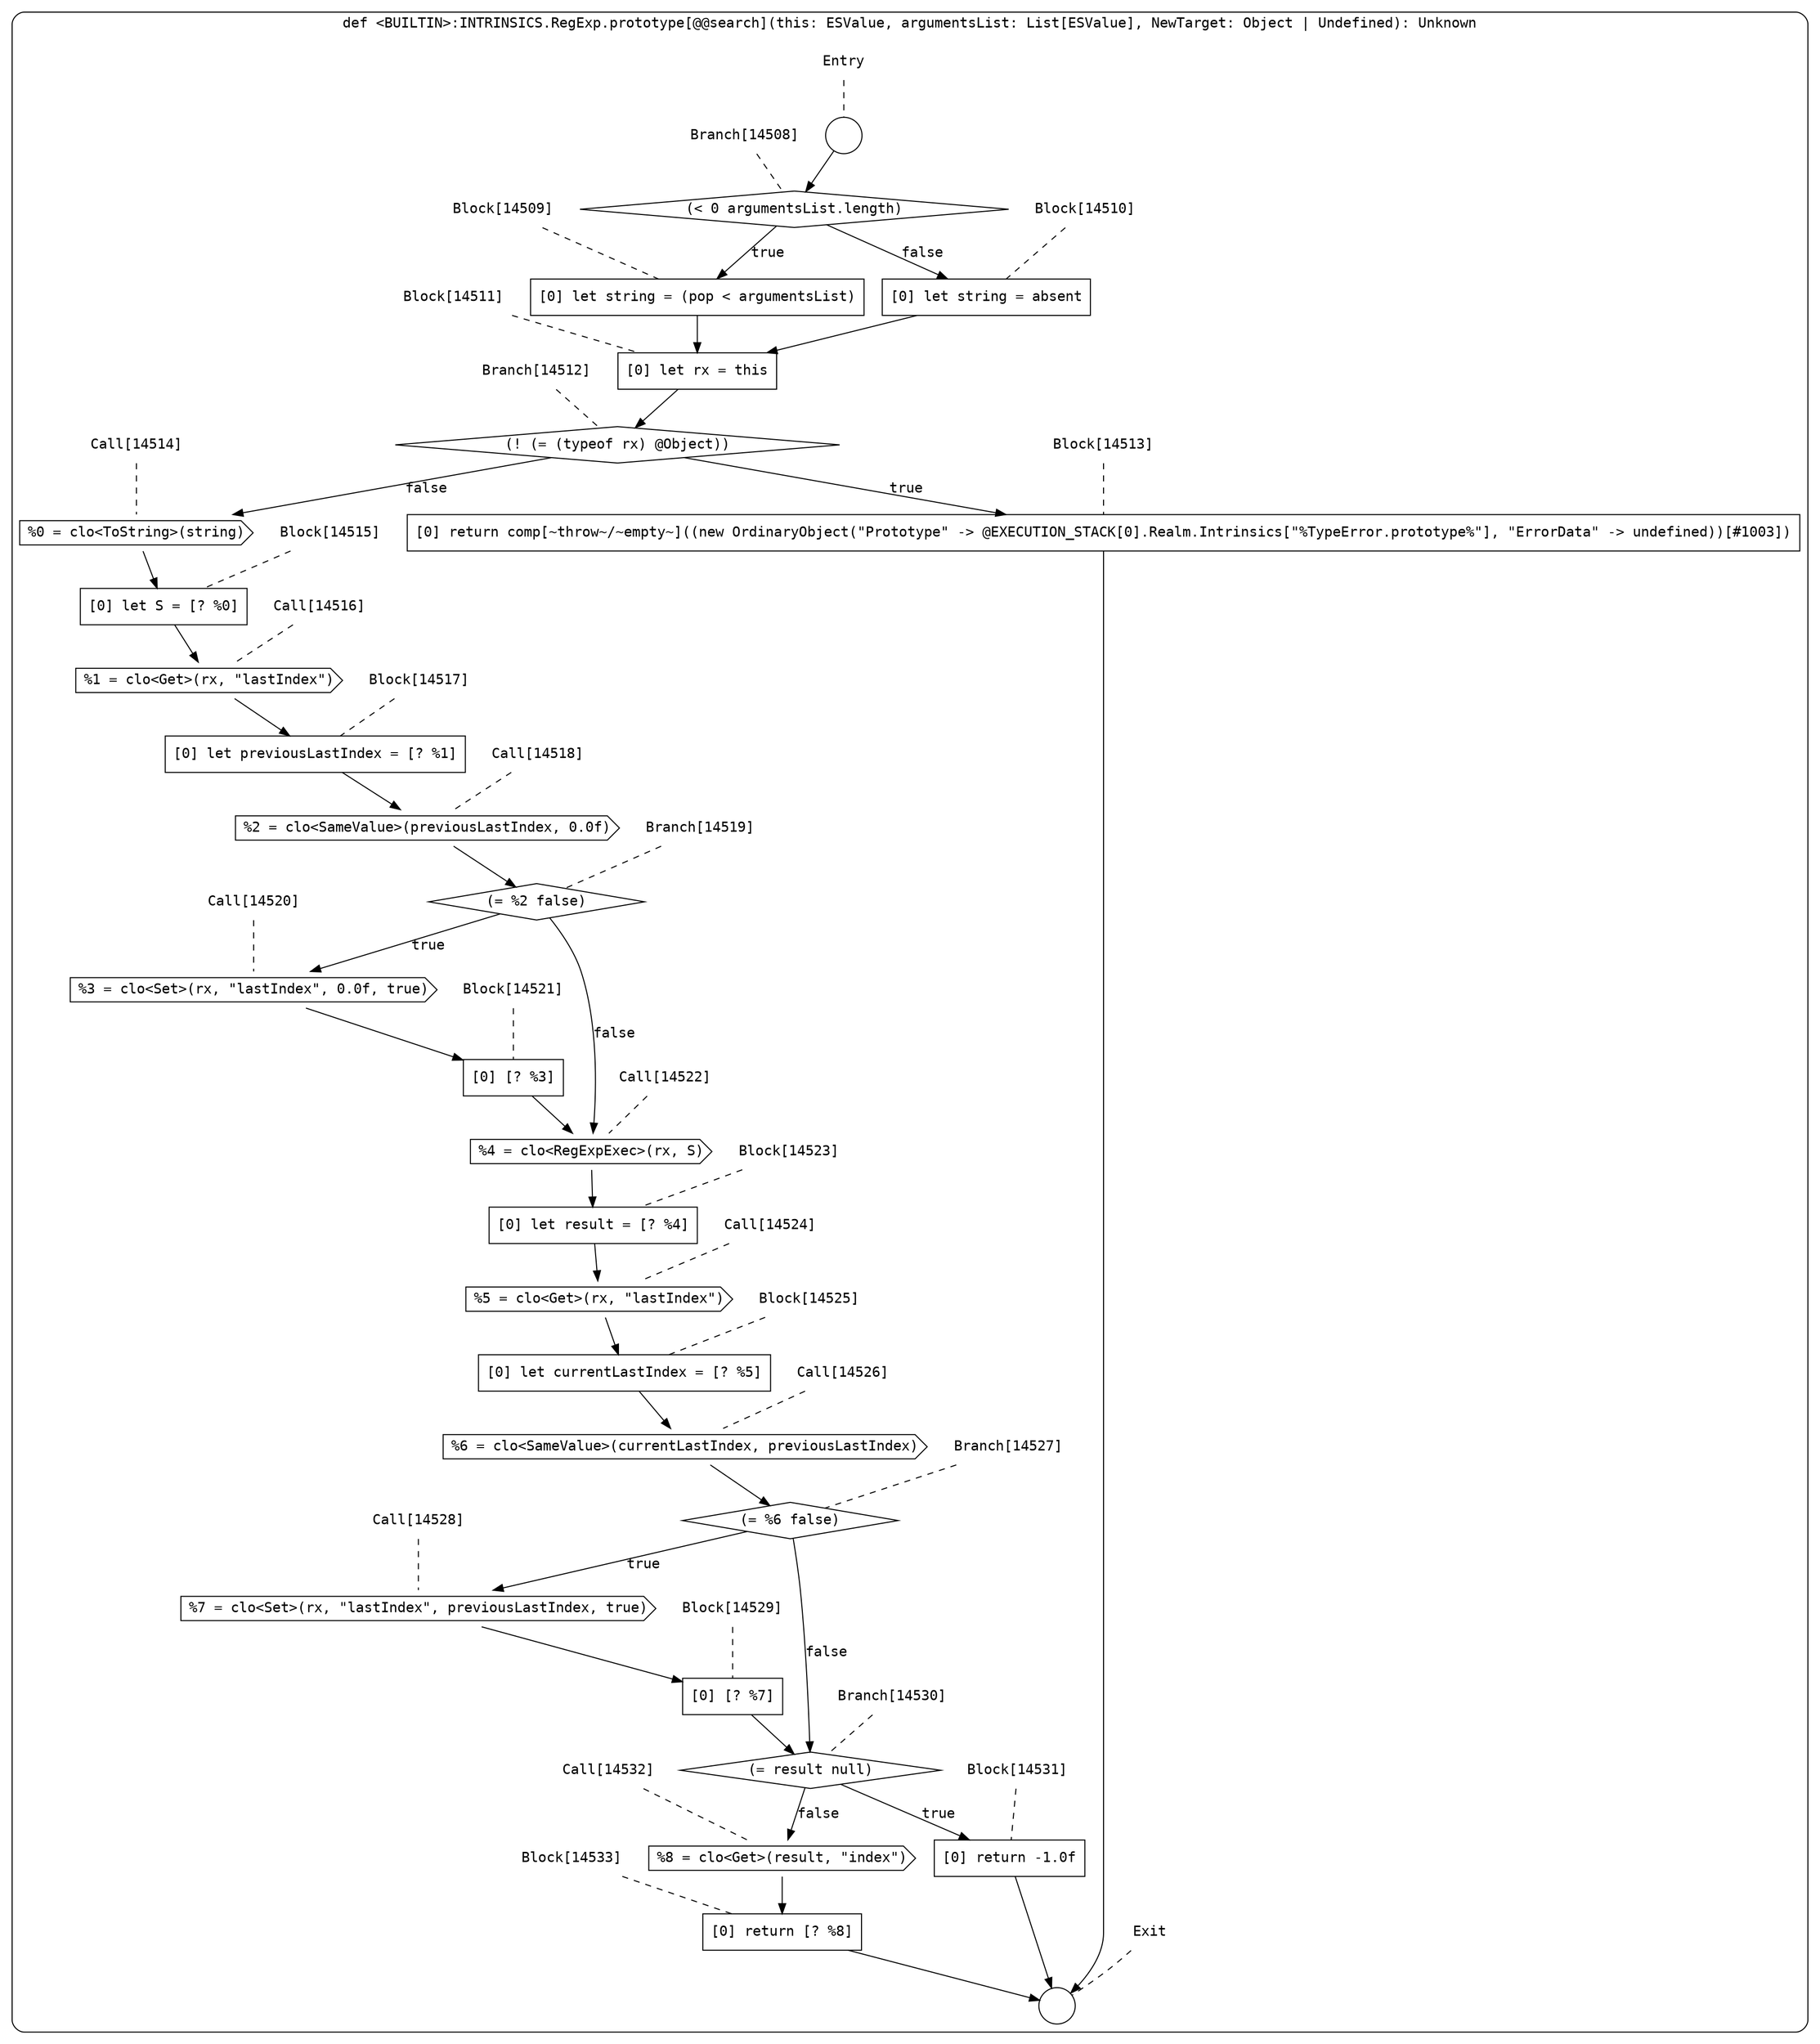 digraph {
  graph [fontname = "Consolas"]
  node [fontname = "Consolas"]
  edge [fontname = "Consolas"]
  subgraph cluster2329 {
    label = "def <BUILTIN>:INTRINSICS.RegExp.prototype[@@search](this: ESValue, argumentsList: List[ESValue], NewTarget: Object | Undefined): Unknown"
    style = rounded
    cluster2329_entry_name [shape=none, label=<<font color="black">Entry</font>>]
    cluster2329_entry_name -> cluster2329_entry [arrowhead=none, color="black", style=dashed]
    cluster2329_entry [shape=circle label=" " color="black" fillcolor="white" style=filled]
    cluster2329_entry -> node14508 [color="black"]
    cluster2329_exit_name [shape=none, label=<<font color="black">Exit</font>>]
    cluster2329_exit_name -> cluster2329_exit [arrowhead=none, color="black", style=dashed]
    cluster2329_exit [shape=circle label=" " color="black" fillcolor="white" style=filled]
    node14508_name [shape=none, label=<<font color="black">Branch[14508]</font>>]
    node14508_name -> node14508 [arrowhead=none, color="black", style=dashed]
    node14508 [shape=diamond, label=<<font color="black">(&lt; 0 argumentsList.length)</font>> color="black" fillcolor="white", style=filled]
    node14508 -> node14509 [label=<<font color="black">true</font>> color="black"]
    node14508 -> node14510 [label=<<font color="black">false</font>> color="black"]
    node14509_name [shape=none, label=<<font color="black">Block[14509]</font>>]
    node14509_name -> node14509 [arrowhead=none, color="black", style=dashed]
    node14509 [shape=box, label=<<font color="black">[0] let string = (pop &lt; argumentsList)<BR ALIGN="LEFT"/></font>> color="black" fillcolor="white", style=filled]
    node14509 -> node14511 [color="black"]
    node14510_name [shape=none, label=<<font color="black">Block[14510]</font>>]
    node14510_name -> node14510 [arrowhead=none, color="black", style=dashed]
    node14510 [shape=box, label=<<font color="black">[0] let string = absent<BR ALIGN="LEFT"/></font>> color="black" fillcolor="white", style=filled]
    node14510 -> node14511 [color="black"]
    node14511_name [shape=none, label=<<font color="black">Block[14511]</font>>]
    node14511_name -> node14511 [arrowhead=none, color="black", style=dashed]
    node14511 [shape=box, label=<<font color="black">[0] let rx = this<BR ALIGN="LEFT"/></font>> color="black" fillcolor="white", style=filled]
    node14511 -> node14512 [color="black"]
    node14512_name [shape=none, label=<<font color="black">Branch[14512]</font>>]
    node14512_name -> node14512 [arrowhead=none, color="black", style=dashed]
    node14512 [shape=diamond, label=<<font color="black">(! (= (typeof rx) @Object))</font>> color="black" fillcolor="white", style=filled]
    node14512 -> node14513 [label=<<font color="black">true</font>> color="black"]
    node14512 -> node14514 [label=<<font color="black">false</font>> color="black"]
    node14513_name [shape=none, label=<<font color="black">Block[14513]</font>>]
    node14513_name -> node14513 [arrowhead=none, color="black", style=dashed]
    node14513 [shape=box, label=<<font color="black">[0] return comp[~throw~/~empty~]((new OrdinaryObject(&quot;Prototype&quot; -&gt; @EXECUTION_STACK[0].Realm.Intrinsics[&quot;%TypeError.prototype%&quot;], &quot;ErrorData&quot; -&gt; undefined))[#1003])<BR ALIGN="LEFT"/></font>> color="black" fillcolor="white", style=filled]
    node14513 -> cluster2329_exit [color="black"]
    node14514_name [shape=none, label=<<font color="black">Call[14514]</font>>]
    node14514_name -> node14514 [arrowhead=none, color="black", style=dashed]
    node14514 [shape=cds, label=<<font color="black">%0 = clo&lt;ToString&gt;(string)</font>> color="black" fillcolor="white", style=filled]
    node14514 -> node14515 [color="black"]
    node14515_name [shape=none, label=<<font color="black">Block[14515]</font>>]
    node14515_name -> node14515 [arrowhead=none, color="black", style=dashed]
    node14515 [shape=box, label=<<font color="black">[0] let S = [? %0]<BR ALIGN="LEFT"/></font>> color="black" fillcolor="white", style=filled]
    node14515 -> node14516 [color="black"]
    node14516_name [shape=none, label=<<font color="black">Call[14516]</font>>]
    node14516_name -> node14516 [arrowhead=none, color="black", style=dashed]
    node14516 [shape=cds, label=<<font color="black">%1 = clo&lt;Get&gt;(rx, &quot;lastIndex&quot;)</font>> color="black" fillcolor="white", style=filled]
    node14516 -> node14517 [color="black"]
    node14517_name [shape=none, label=<<font color="black">Block[14517]</font>>]
    node14517_name -> node14517 [arrowhead=none, color="black", style=dashed]
    node14517 [shape=box, label=<<font color="black">[0] let previousLastIndex = [? %1]<BR ALIGN="LEFT"/></font>> color="black" fillcolor="white", style=filled]
    node14517 -> node14518 [color="black"]
    node14518_name [shape=none, label=<<font color="black">Call[14518]</font>>]
    node14518_name -> node14518 [arrowhead=none, color="black", style=dashed]
    node14518 [shape=cds, label=<<font color="black">%2 = clo&lt;SameValue&gt;(previousLastIndex, 0.0f)</font>> color="black" fillcolor="white", style=filled]
    node14518 -> node14519 [color="black"]
    node14519_name [shape=none, label=<<font color="black">Branch[14519]</font>>]
    node14519_name -> node14519 [arrowhead=none, color="black", style=dashed]
    node14519 [shape=diamond, label=<<font color="black">(= %2 false)</font>> color="black" fillcolor="white", style=filled]
    node14519 -> node14520 [label=<<font color="black">true</font>> color="black"]
    node14519 -> node14522 [label=<<font color="black">false</font>> color="black"]
    node14520_name [shape=none, label=<<font color="black">Call[14520]</font>>]
    node14520_name -> node14520 [arrowhead=none, color="black", style=dashed]
    node14520 [shape=cds, label=<<font color="black">%3 = clo&lt;Set&gt;(rx, &quot;lastIndex&quot;, 0.0f, true)</font>> color="black" fillcolor="white", style=filled]
    node14520 -> node14521 [color="black"]
    node14522_name [shape=none, label=<<font color="black">Call[14522]</font>>]
    node14522_name -> node14522 [arrowhead=none, color="black", style=dashed]
    node14522 [shape=cds, label=<<font color="black">%4 = clo&lt;RegExpExec&gt;(rx, S)</font>> color="black" fillcolor="white", style=filled]
    node14522 -> node14523 [color="black"]
    node14521_name [shape=none, label=<<font color="black">Block[14521]</font>>]
    node14521_name -> node14521 [arrowhead=none, color="black", style=dashed]
    node14521 [shape=box, label=<<font color="black">[0] [? %3]<BR ALIGN="LEFT"/></font>> color="black" fillcolor="white", style=filled]
    node14521 -> node14522 [color="black"]
    node14523_name [shape=none, label=<<font color="black">Block[14523]</font>>]
    node14523_name -> node14523 [arrowhead=none, color="black", style=dashed]
    node14523 [shape=box, label=<<font color="black">[0] let result = [? %4]<BR ALIGN="LEFT"/></font>> color="black" fillcolor="white", style=filled]
    node14523 -> node14524 [color="black"]
    node14524_name [shape=none, label=<<font color="black">Call[14524]</font>>]
    node14524_name -> node14524 [arrowhead=none, color="black", style=dashed]
    node14524 [shape=cds, label=<<font color="black">%5 = clo&lt;Get&gt;(rx, &quot;lastIndex&quot;)</font>> color="black" fillcolor="white", style=filled]
    node14524 -> node14525 [color="black"]
    node14525_name [shape=none, label=<<font color="black">Block[14525]</font>>]
    node14525_name -> node14525 [arrowhead=none, color="black", style=dashed]
    node14525 [shape=box, label=<<font color="black">[0] let currentLastIndex = [? %5]<BR ALIGN="LEFT"/></font>> color="black" fillcolor="white", style=filled]
    node14525 -> node14526 [color="black"]
    node14526_name [shape=none, label=<<font color="black">Call[14526]</font>>]
    node14526_name -> node14526 [arrowhead=none, color="black", style=dashed]
    node14526 [shape=cds, label=<<font color="black">%6 = clo&lt;SameValue&gt;(currentLastIndex, previousLastIndex)</font>> color="black" fillcolor="white", style=filled]
    node14526 -> node14527 [color="black"]
    node14527_name [shape=none, label=<<font color="black">Branch[14527]</font>>]
    node14527_name -> node14527 [arrowhead=none, color="black", style=dashed]
    node14527 [shape=diamond, label=<<font color="black">(= %6 false)</font>> color="black" fillcolor="white", style=filled]
    node14527 -> node14528 [label=<<font color="black">true</font>> color="black"]
    node14527 -> node14530 [label=<<font color="black">false</font>> color="black"]
    node14528_name [shape=none, label=<<font color="black">Call[14528]</font>>]
    node14528_name -> node14528 [arrowhead=none, color="black", style=dashed]
    node14528 [shape=cds, label=<<font color="black">%7 = clo&lt;Set&gt;(rx, &quot;lastIndex&quot;, previousLastIndex, true)</font>> color="black" fillcolor="white", style=filled]
    node14528 -> node14529 [color="black"]
    node14530_name [shape=none, label=<<font color="black">Branch[14530]</font>>]
    node14530_name -> node14530 [arrowhead=none, color="black", style=dashed]
    node14530 [shape=diamond, label=<<font color="black">(= result null)</font>> color="black" fillcolor="white", style=filled]
    node14530 -> node14531 [label=<<font color="black">true</font>> color="black"]
    node14530 -> node14532 [label=<<font color="black">false</font>> color="black"]
    node14529_name [shape=none, label=<<font color="black">Block[14529]</font>>]
    node14529_name -> node14529 [arrowhead=none, color="black", style=dashed]
    node14529 [shape=box, label=<<font color="black">[0] [? %7]<BR ALIGN="LEFT"/></font>> color="black" fillcolor="white", style=filled]
    node14529 -> node14530 [color="black"]
    node14531_name [shape=none, label=<<font color="black">Block[14531]</font>>]
    node14531_name -> node14531 [arrowhead=none, color="black", style=dashed]
    node14531 [shape=box, label=<<font color="black">[0] return -1.0f<BR ALIGN="LEFT"/></font>> color="black" fillcolor="white", style=filled]
    node14531 -> cluster2329_exit [color="black"]
    node14532_name [shape=none, label=<<font color="black">Call[14532]</font>>]
    node14532_name -> node14532 [arrowhead=none, color="black", style=dashed]
    node14532 [shape=cds, label=<<font color="black">%8 = clo&lt;Get&gt;(result, &quot;index&quot;)</font>> color="black" fillcolor="white", style=filled]
    node14532 -> node14533 [color="black"]
    node14533_name [shape=none, label=<<font color="black">Block[14533]</font>>]
    node14533_name -> node14533 [arrowhead=none, color="black", style=dashed]
    node14533 [shape=box, label=<<font color="black">[0] return [? %8]<BR ALIGN="LEFT"/></font>> color="black" fillcolor="white", style=filled]
    node14533 -> cluster2329_exit [color="black"]
  }
}